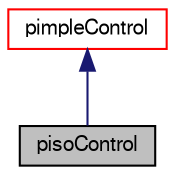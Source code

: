 digraph "pisoControl"
{
  bgcolor="transparent";
  edge [fontname="FreeSans",fontsize="10",labelfontname="FreeSans",labelfontsize="10"];
  node [fontname="FreeSans",fontsize="10",shape=record];
  Node1 [label="pisoControl",height=0.2,width=0.4,color="black", fillcolor="grey75", style="filled" fontcolor="black"];
  Node2 -> Node1 [dir="back",color="midnightblue",fontsize="10",style="solid",fontname="FreeSans"];
  Node2 [label="pimpleControl",height=0.2,width=0.4,color="red",URL="$a01798.html",tooltip="PIMPLE control class to supply convergence information/checks for the PIMPLE loop. "];
}
